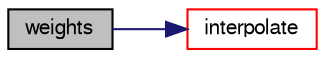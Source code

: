 digraph "weights"
{
  bgcolor="transparent";
  edge [fontname="FreeSans",fontsize="10",labelfontname="FreeSans",labelfontsize="10"];
  node [fontname="FreeSans",fontsize="10",shape=record];
  rankdir="LR";
  Node13 [label="weights",height=0.2,width=0.4,color="black", fillcolor="grey75", style="filled", fontcolor="black"];
  Node13 -> Node14 [color="midnightblue",fontsize="10",style="solid",fontname="FreeSans"];
  Node14 [label="interpolate",height=0.2,width=0.4,color="red",URL="$a23178.html#a4a650162172d0505b53404bb069f1e19",tooltip="Return the face-interpolate of the given cell field. "];
}
